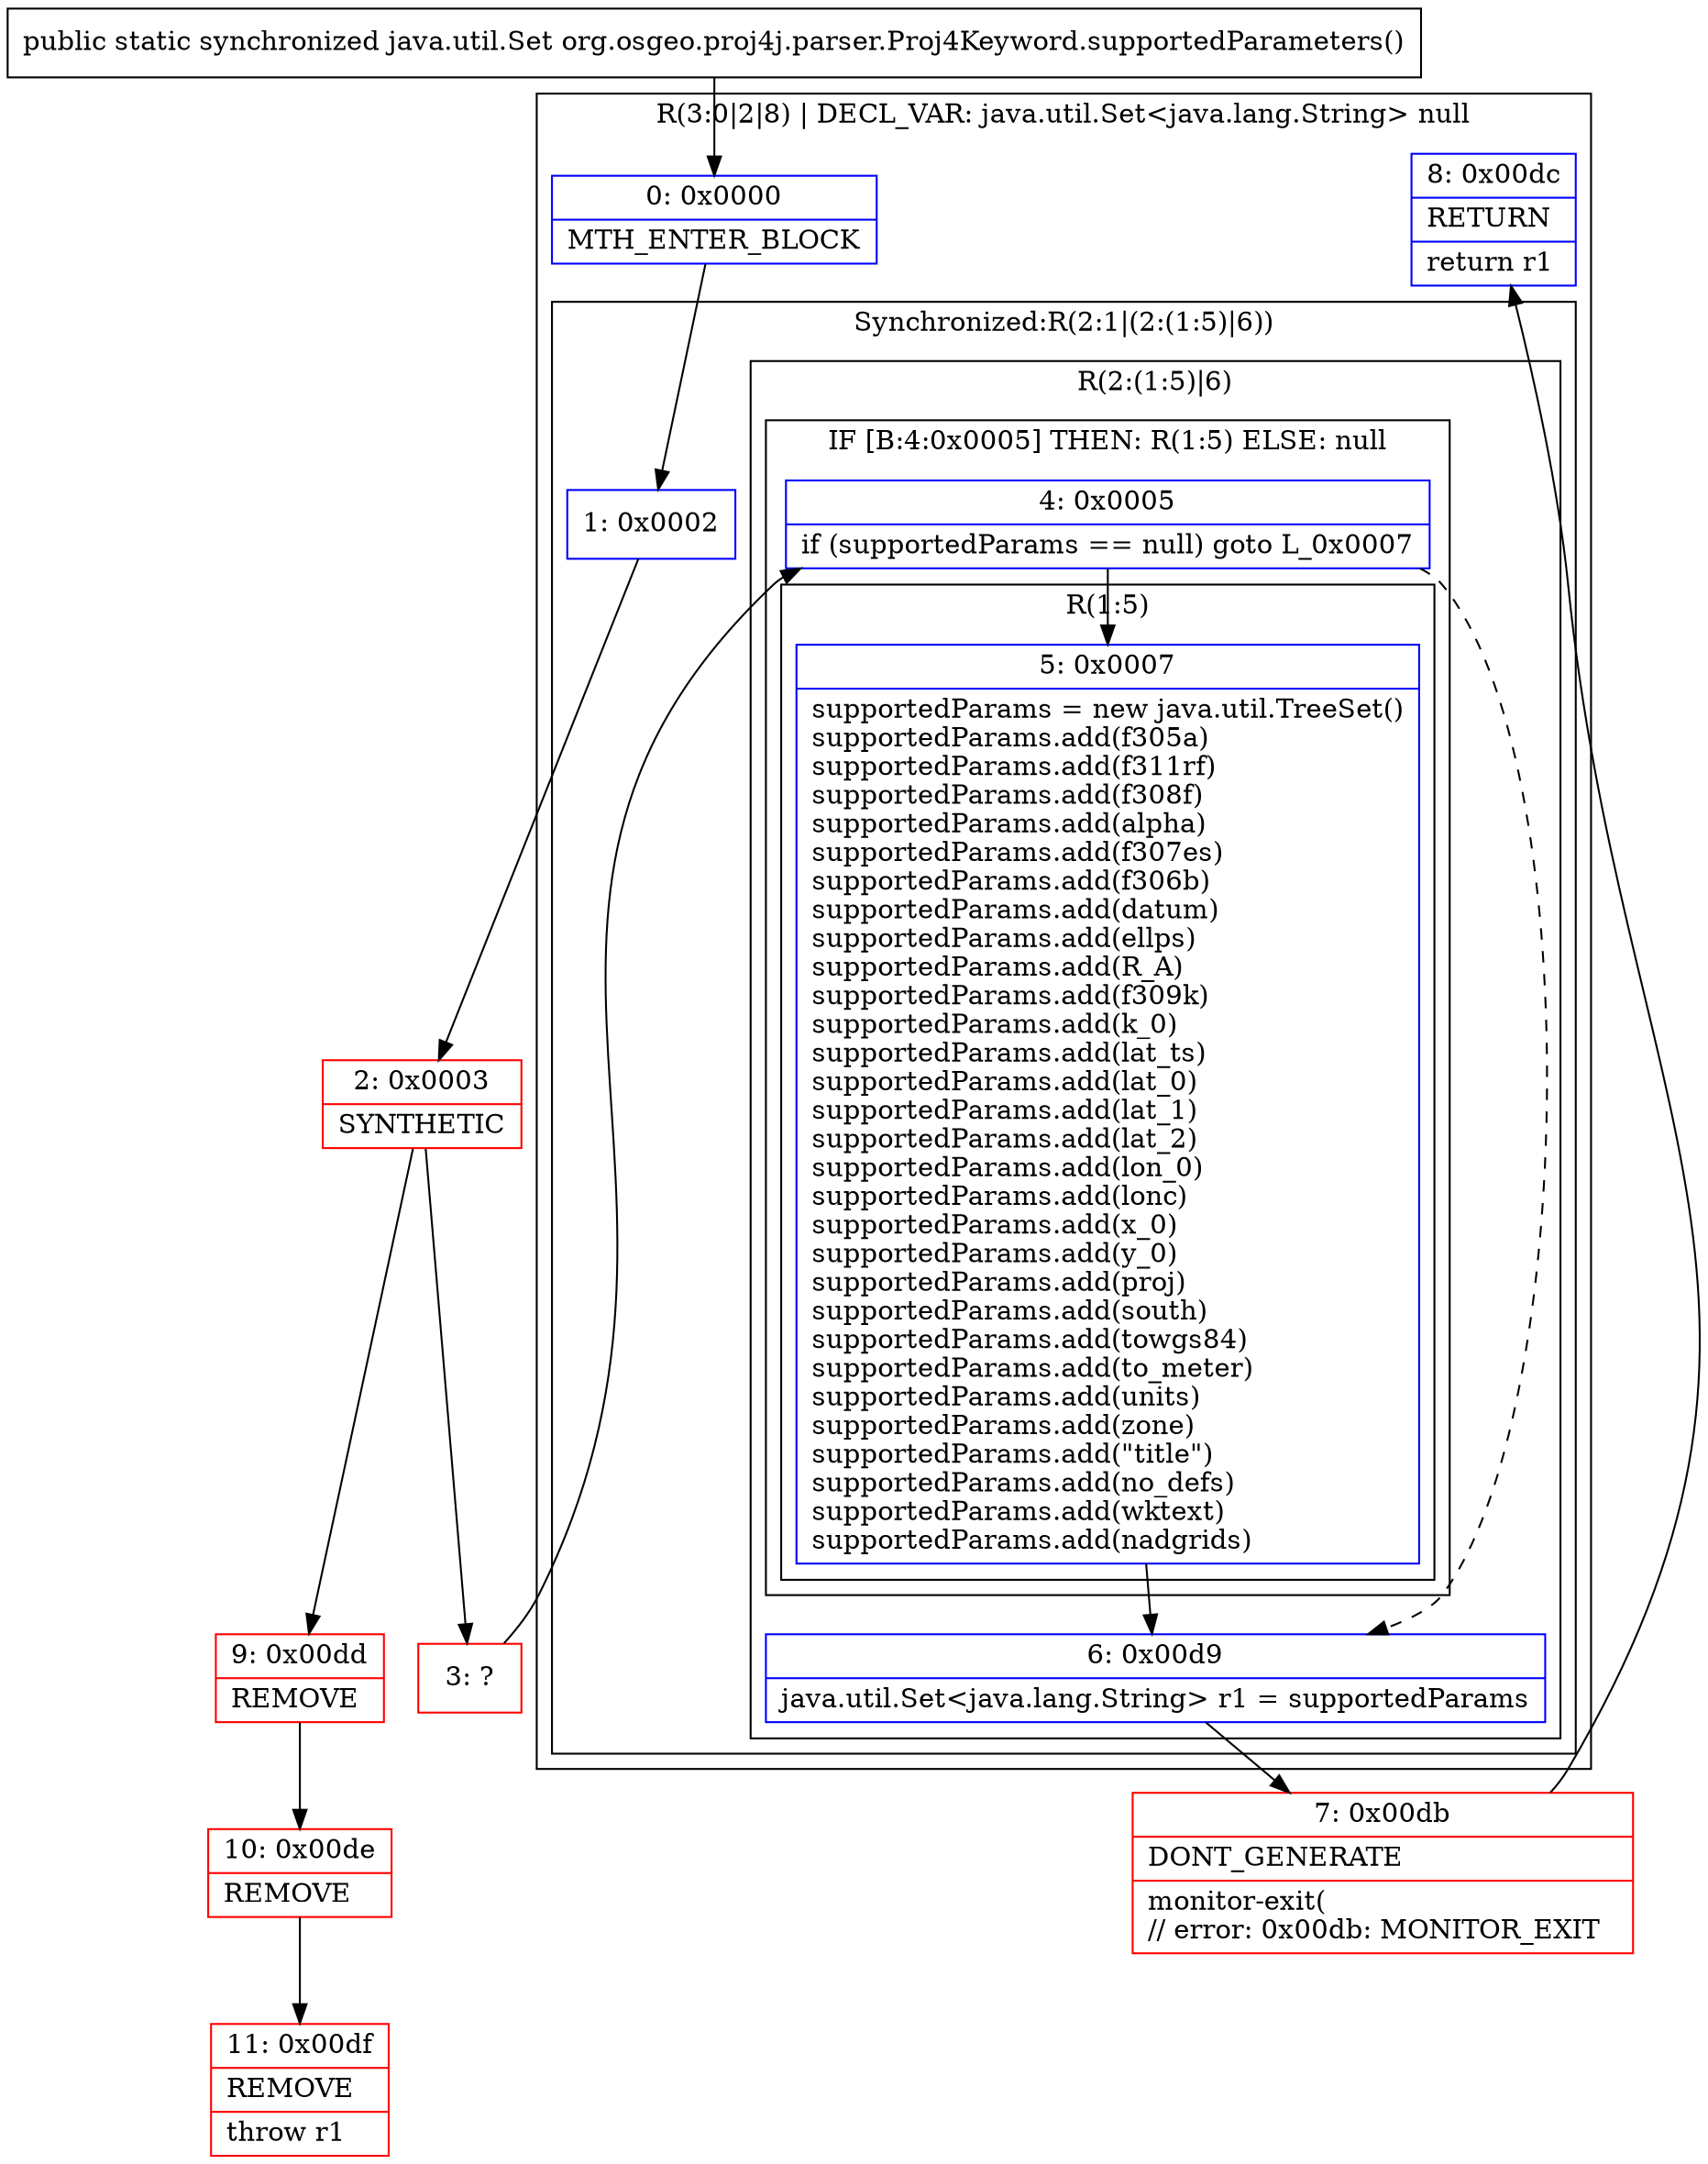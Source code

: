 digraph "CFG fororg.osgeo.proj4j.parser.Proj4Keyword.supportedParameters()Ljava\/util\/Set;" {
subgraph cluster_Region_1713183296 {
label = "R(3:0|2|8) | DECL_VAR: java.util.Set\<java.lang.String\> null\l";
node [shape=record,color=blue];
Node_0 [shape=record,label="{0\:\ 0x0000|MTH_ENTER_BLOCK\l}"];
subgraph cluster_SynchronizedRegion_1378824043 {
label = "Synchronized:R(2:1|(2:(1:5)|6))";
node [shape=record,color=blue];
Node_1 [shape=record,label="{1\:\ 0x0002}"];
subgraph cluster_Region_950517351 {
label = "R(2:(1:5)|6)";
node [shape=record,color=blue];
subgraph cluster_IfRegion_277777313 {
label = "IF [B:4:0x0005] THEN: R(1:5) ELSE: null";
node [shape=record,color=blue];
Node_4 [shape=record,label="{4\:\ 0x0005|if (supportedParams == null) goto L_0x0007\l}"];
subgraph cluster_Region_2011521565 {
label = "R(1:5)";
node [shape=record,color=blue];
Node_5 [shape=record,label="{5\:\ 0x0007|supportedParams = new java.util.TreeSet()\lsupportedParams.add(f305a)\lsupportedParams.add(f311rf)\lsupportedParams.add(f308f)\lsupportedParams.add(alpha)\lsupportedParams.add(f307es)\lsupportedParams.add(f306b)\lsupportedParams.add(datum)\lsupportedParams.add(ellps)\lsupportedParams.add(R_A)\lsupportedParams.add(f309k)\lsupportedParams.add(k_0)\lsupportedParams.add(lat_ts)\lsupportedParams.add(lat_0)\lsupportedParams.add(lat_1)\lsupportedParams.add(lat_2)\lsupportedParams.add(lon_0)\lsupportedParams.add(lonc)\lsupportedParams.add(x_0)\lsupportedParams.add(y_0)\lsupportedParams.add(proj)\lsupportedParams.add(south)\lsupportedParams.add(towgs84)\lsupportedParams.add(to_meter)\lsupportedParams.add(units)\lsupportedParams.add(zone)\lsupportedParams.add(\"title\")\lsupportedParams.add(no_defs)\lsupportedParams.add(wktext)\lsupportedParams.add(nadgrids)\l}"];
}
}
Node_6 [shape=record,label="{6\:\ 0x00d9|java.util.Set\<java.lang.String\> r1 = supportedParams\l}"];
}
}
Node_8 [shape=record,label="{8\:\ 0x00dc|RETURN\l|return r1\l}"];
}
Node_2 [shape=record,color=red,label="{2\:\ 0x0003|SYNTHETIC\l}"];
Node_3 [shape=record,color=red,label="{3\:\ ?}"];
Node_7 [shape=record,color=red,label="{7\:\ 0x00db|DONT_GENERATE\l|monitor\-exit(\l\/\/ error: 0x00db: MONITOR_EXIT  \l}"];
Node_9 [shape=record,color=red,label="{9\:\ 0x00dd|REMOVE\l}"];
Node_10 [shape=record,color=red,label="{10\:\ 0x00de|REMOVE\l}"];
Node_11 [shape=record,color=red,label="{11\:\ 0x00df|REMOVE\l|throw r1\l}"];
MethodNode[shape=record,label="{public static synchronized java.util.Set org.osgeo.proj4j.parser.Proj4Keyword.supportedParameters() }"];
MethodNode -> Node_0;
Node_0 -> Node_1;
Node_1 -> Node_2;
Node_4 -> Node_5;
Node_4 -> Node_6[style=dashed];
Node_5 -> Node_6;
Node_6 -> Node_7;
Node_2 -> Node_3;
Node_2 -> Node_9;
Node_3 -> Node_4;
Node_7 -> Node_8;
Node_9 -> Node_10;
Node_10 -> Node_11;
}

